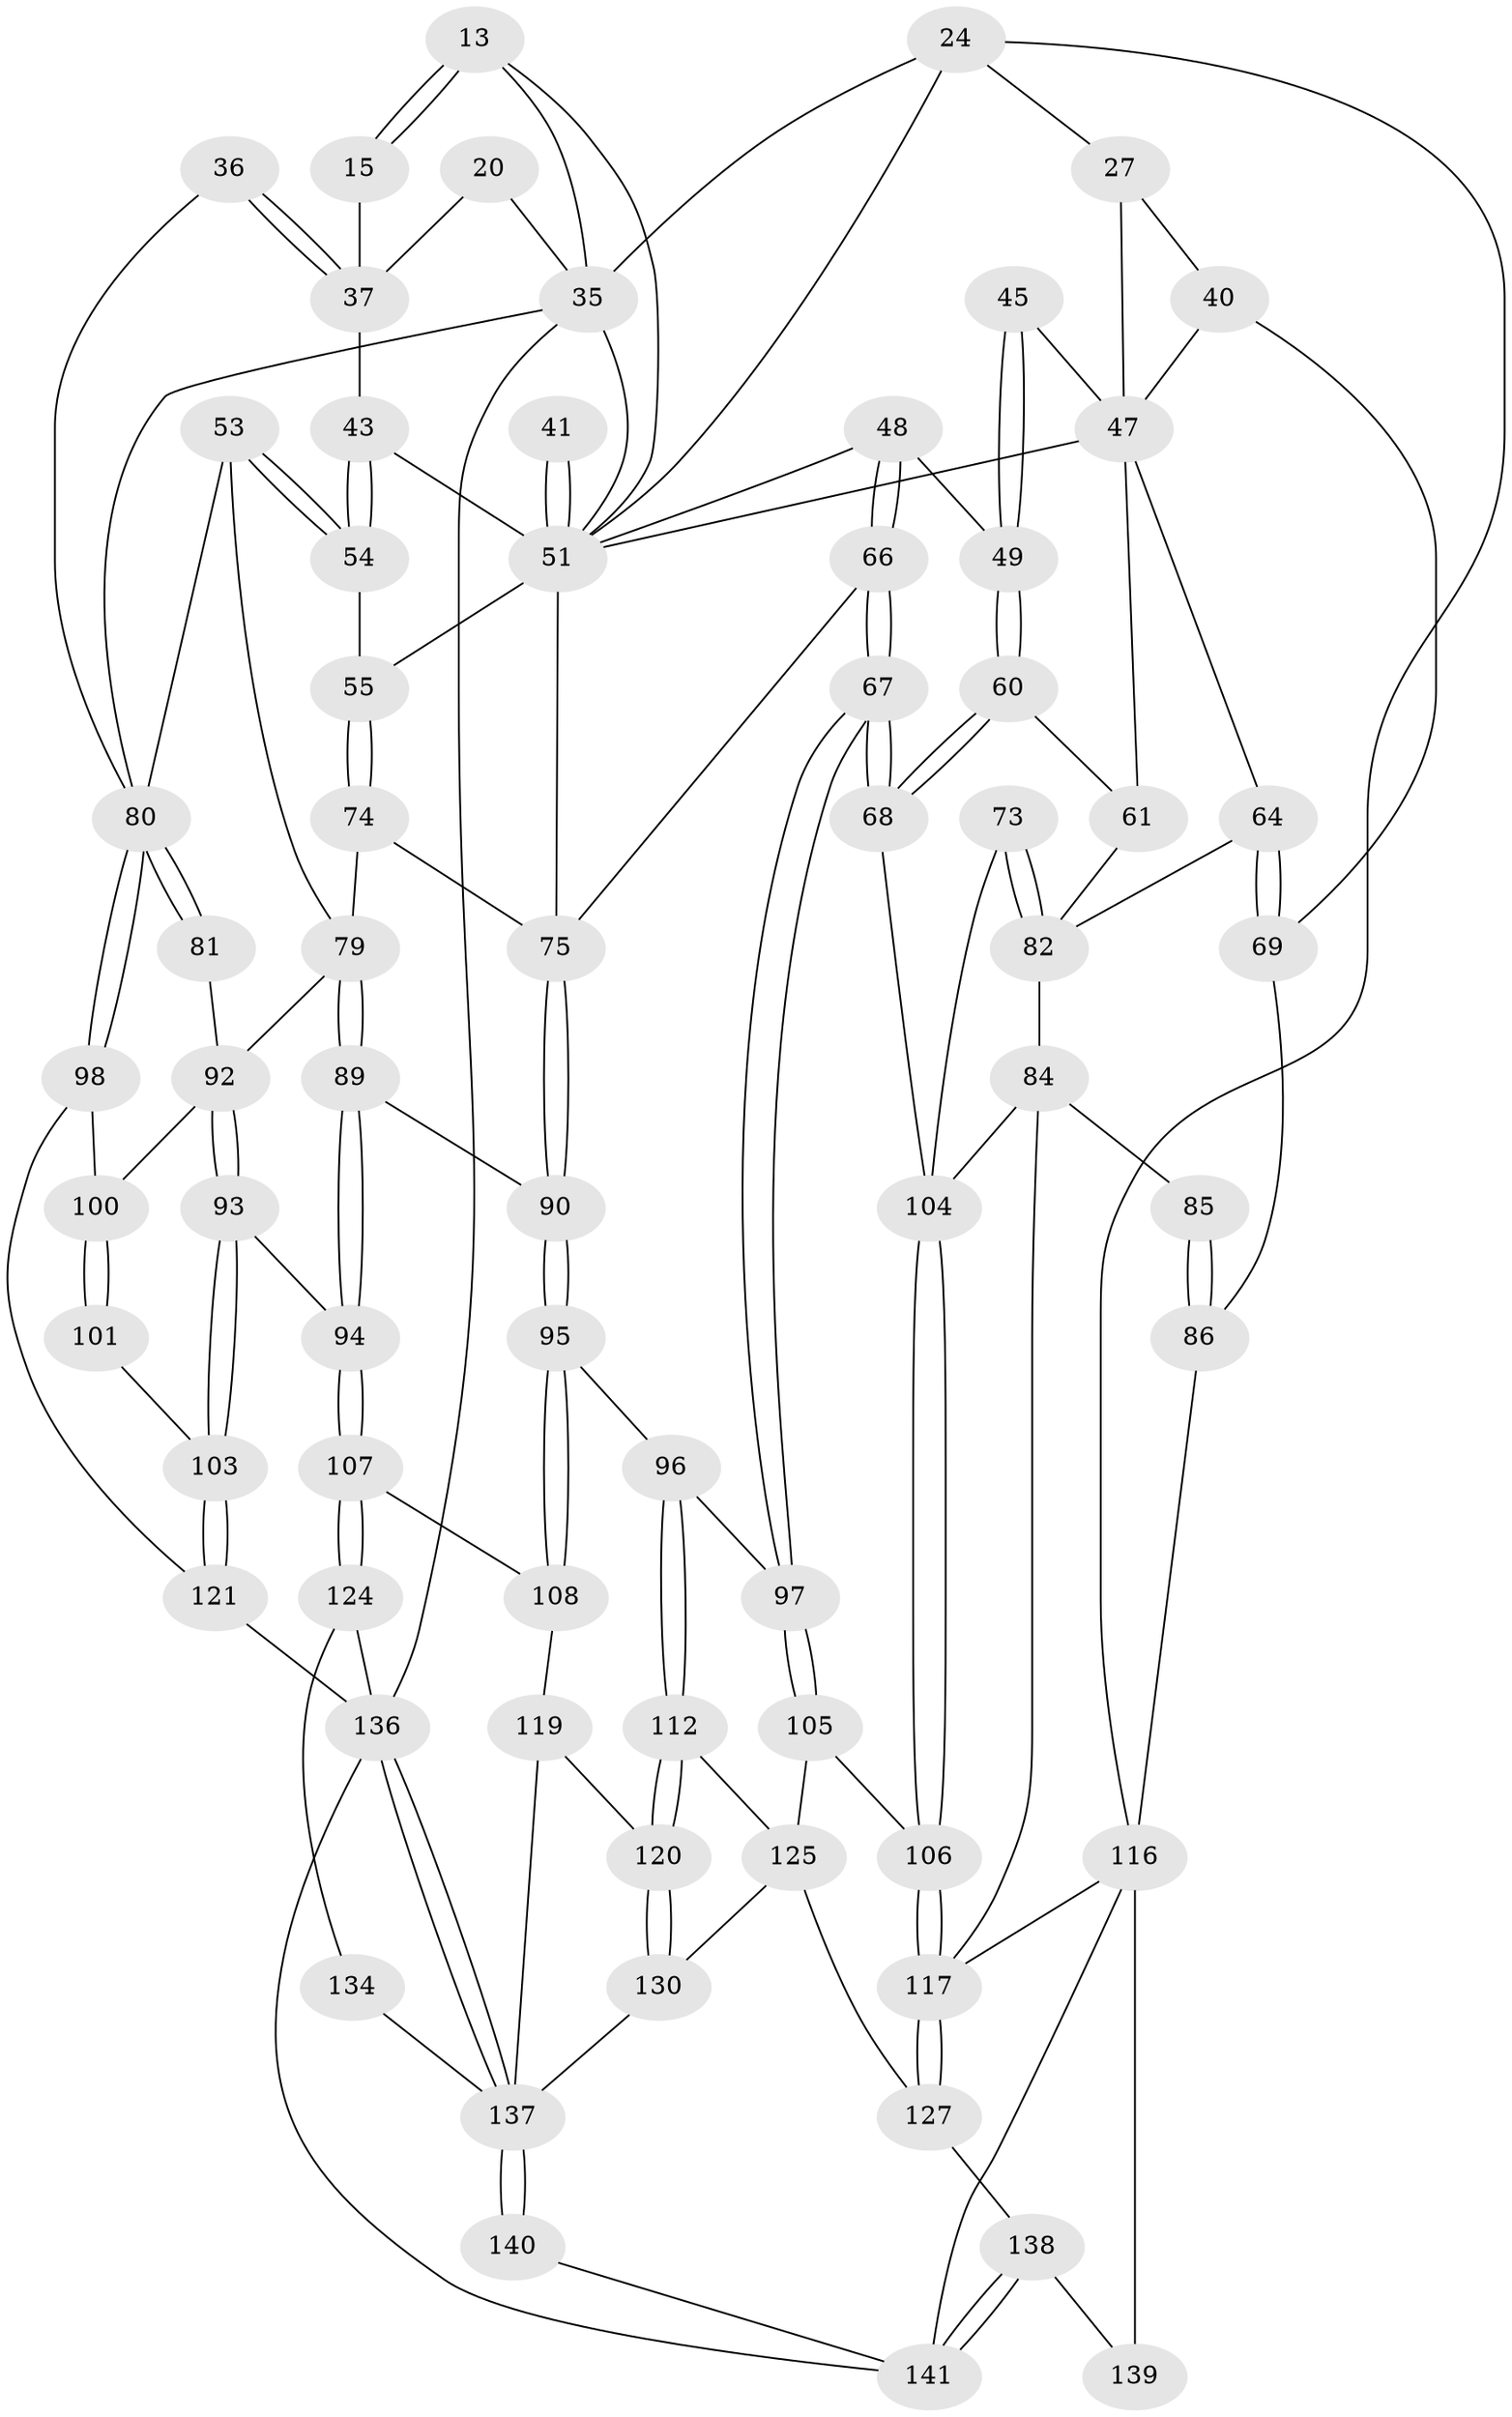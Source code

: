 // original degree distribution, {3: 0.028368794326241134, 6: 0.20567375886524822, 5: 0.5673758865248227, 4: 0.19858156028368795}
// Generated by graph-tools (version 1.1) at 2025/01/03/09/25 05:01:04]
// undirected, 70 vertices, 153 edges
graph export_dot {
graph [start="1"]
  node [color=gray90,style=filled];
  13 [pos="+0.6624560005938974+0.2368563877316409",super="+7+6"];
  15 [pos="+0.715778510034307+0.21242999894728673"];
  20 [pos="+0.9963613832455512+0.04192358164501581",super="+16"];
  24 [pos="+0+0",super="+23"];
  27 [pos="+0.11758079578964019+0.1667284432027595",super="+21+26+22"];
  35 [pos="+1+0",super="+19+2+5+8"];
  36 [pos="+0.8756471822650037+0.2623962308589164"];
  37 [pos="+0.8106600255271598+0.23578378001173503",super="+18+28"];
  40 [pos="+0+0.17578441519804294",super="+32"];
  41 [pos="+0.5128576384931146+0.3098080168938731"];
  43 [pos="+0.7492263303828935+0.30417373189707125"];
  45 [pos="+0.31192973419896275+0.2944364904939124"];
  47 [pos="+0.22510430508619886+0.32513264246068374",super="+46+34"];
  48 [pos="+0.4227072415741681+0.3416124308986641"];
  49 [pos="+0.390384557030002+0.3562238248792879"];
  51 [pos="+0.5525443813407627+0.40161989738265924",super="+50+10+42"];
  53 [pos="+0.8136254871557744+0.4038170197378929"];
  54 [pos="+0.7674761130847979+0.38885098336511087"];
  55 [pos="+0.6927948781206904+0.40605023298000575"];
  60 [pos="+0.3621704561005967+0.4117820061001526"];
  61 [pos="+0.3062424782793742+0.39950305476414777"];
  64 [pos="+0.2137812446538739+0.44313110742792683",super="+58"];
  66 [pos="+0.5003490397969292+0.5101123971330337"];
  67 [pos="+0.4783310141939232+0.5421368285641041"];
  68 [pos="+0.4035915013849234+0.5217923903412446"];
  69 [pos="+0.11488567559561873+0.46652791216825",super="+59"];
  73 [pos="+0.3152225313217974+0.5206138713114136"];
  74 [pos="+0.6821062242409774+0.4669202828385821"];
  75 [pos="+0.6363152582302442+0.49463415518986276",super="+65"];
  79 [pos="+0.7408067103381599+0.5373245617003296",super="+76"];
  80 [pos="+1+0.4094618512475126",super="+38+52"];
  81 [pos="+0.9074454320050731+0.5055061299898466",super="+77"];
  82 [pos="+0.2021071438410095+0.5940925695965626",super="+63+62"];
  84 [pos="+0.15176849272082804+0.6161527643221103",super="+83"];
  85 [pos="+0.1102115430439858+0.5856631642468172"];
  86 [pos="+0+0.6236704647220527",super="+71+70"];
  89 [pos="+0.7294338721264584+0.5794982048542525"];
  90 [pos="+0.6671865327158975+0.5912035906224422"];
  92 [pos="+0.8535254141194264+0.5726331444498538",super="+91+78"];
  93 [pos="+0.7943550846729112+0.657515100649839"];
  94 [pos="+0.7909288203394549+0.6571327180086065"];
  95 [pos="+0.5880450152537309+0.6438197542166818"];
  96 [pos="+0.5035952696333257+0.5894426615802015"];
  97 [pos="+0.48617269720035944+0.5647325077718117"];
  98 [pos="+1+0.44607337903264604"];
  100 [pos="+0.8941718836977309+0.571790743952698",super="+99"];
  101 [pos="+0.9264590819313357+0.6447341741339321"];
  103 [pos="+0.8376877292769508+0.6880553781382793",super="+102"];
  104 [pos="+0.2927481069853782+0.663166434310009",super="+72"];
  105 [pos="+0.35385186746184977+0.6982102439128567"];
  106 [pos="+0.30766094235008906+0.6948555056089206"];
  107 [pos="+0.7123386698922315+0.7234474701658999"];
  108 [pos="+0.6098641693490359+0.7005644356489014"];
  112 [pos="+0.4465523152189029+0.7581683274792239"];
  116 [pos="+0.04554379485053648+0.8174817975100476",super="+87+88"];
  117 [pos="+0.28048314231144655+0.7486065506047361",super="+115"];
  119 [pos="+0.5266764944141881+0.7833348311259978",super="+118"];
  120 [pos="+0.5082256013392454+0.7822045001279211"];
  121 [pos="+0.8689745922282941+0.8016143421792081",super="+111"];
  124 [pos="+0.7169831417671534+0.740587585340025",super="+123"];
  125 [pos="+0.3675848618697862+0.8713138248248232",super="+113"];
  127 [pos="+0.3000506481832332+0.8855851404006847",super="+126"];
  130 [pos="+0.46328489195325606+0.8931827138611907"];
  134 [pos="+0.726834865346719+0.8656186627255412",super="+128"];
  136 [pos="+0.873319150015289+1",super="+109+122"];
  137 [pos="+0.8423426186709755+1",super="+135+133+129+132"];
  138 [pos="+0.2602920333050294+1"];
  139 [pos="+0.091310996827876+0.9213019326321789"];
  140 [pos="+0.498987495379901+1"];
  141 [pos="+0.2755792543631268+1"];
  13 -- 15 [weight=2];
  13 -- 15;
  13 -- 35 [weight=2];
  13 -- 51;
  15 -- 37;
  20 -- 35 [weight=2];
  20 -- 37 [weight=2];
  24 -- 35 [weight=2];
  24 -- 27 [weight=2];
  24 -- 116;
  24 -- 51;
  27 -- 40 [weight=2];
  27 -- 47;
  35 -- 80;
  35 -- 51;
  35 -- 136;
  36 -- 37 [weight=2];
  36 -- 37;
  36 -- 80;
  37 -- 43;
  40 -- 69 [weight=2];
  40 -- 47;
  41 -- 51 [weight=3];
  41 -- 51;
  43 -- 54;
  43 -- 54;
  43 -- 51;
  45 -- 49;
  45 -- 49;
  45 -- 47 [weight=2];
  47 -- 64;
  47 -- 61;
  47 -- 51;
  48 -- 49;
  48 -- 66;
  48 -- 66;
  48 -- 51;
  49 -- 60;
  49 -- 60;
  51 -- 55;
  51 -- 75;
  53 -- 54;
  53 -- 54;
  53 -- 79;
  53 -- 80;
  54 -- 55;
  55 -- 74;
  55 -- 74;
  60 -- 61;
  60 -- 68;
  60 -- 68;
  61 -- 82;
  64 -- 69 [weight=2];
  64 -- 69;
  64 -- 82;
  66 -- 67;
  66 -- 67;
  66 -- 75;
  67 -- 68;
  67 -- 68;
  67 -- 97;
  67 -- 97;
  68 -- 104;
  69 -- 86 [weight=2];
  73 -- 82 [weight=2];
  73 -- 82;
  73 -- 104;
  74 -- 75;
  74 -- 79;
  75 -- 90;
  75 -- 90;
  79 -- 89;
  79 -- 89;
  79 -- 92;
  80 -- 81 [weight=2];
  80 -- 81;
  80 -- 98;
  80 -- 98;
  81 -- 92 [weight=2];
  82 -- 84;
  84 -- 85;
  84 -- 117;
  84 -- 104;
  85 -- 86 [weight=2];
  85 -- 86;
  86 -- 116;
  89 -- 90;
  89 -- 94;
  89 -- 94;
  90 -- 95;
  90 -- 95;
  92 -- 93;
  92 -- 93;
  92 -- 100;
  93 -- 94;
  93 -- 103;
  93 -- 103;
  94 -- 107;
  94 -- 107;
  95 -- 96;
  95 -- 108;
  95 -- 108;
  96 -- 97;
  96 -- 112;
  96 -- 112;
  97 -- 105;
  97 -- 105;
  98 -- 100;
  98 -- 121;
  100 -- 101 [weight=2];
  100 -- 101;
  101 -- 103;
  103 -- 121 [weight=2];
  103 -- 121;
  104 -- 106;
  104 -- 106;
  105 -- 106;
  105 -- 125;
  106 -- 117;
  106 -- 117;
  107 -- 108;
  107 -- 124;
  107 -- 124;
  108 -- 119;
  112 -- 120;
  112 -- 120;
  112 -- 125;
  116 -- 139 [weight=2];
  116 -- 141;
  116 -- 117;
  117 -- 127 [weight=2];
  117 -- 127;
  119 -- 120;
  119 -- 137 [weight=2];
  120 -- 130;
  120 -- 130;
  121 -- 136 [weight=2];
  124 -- 134 [weight=2];
  124 -- 136;
  125 -- 130;
  125 -- 127;
  127 -- 138;
  130 -- 137;
  134 -- 137 [weight=2];
  136 -- 137;
  136 -- 137;
  136 -- 141;
  137 -- 140 [weight=2];
  137 -- 140;
  138 -- 139;
  138 -- 141;
  138 -- 141;
  140 -- 141;
}
